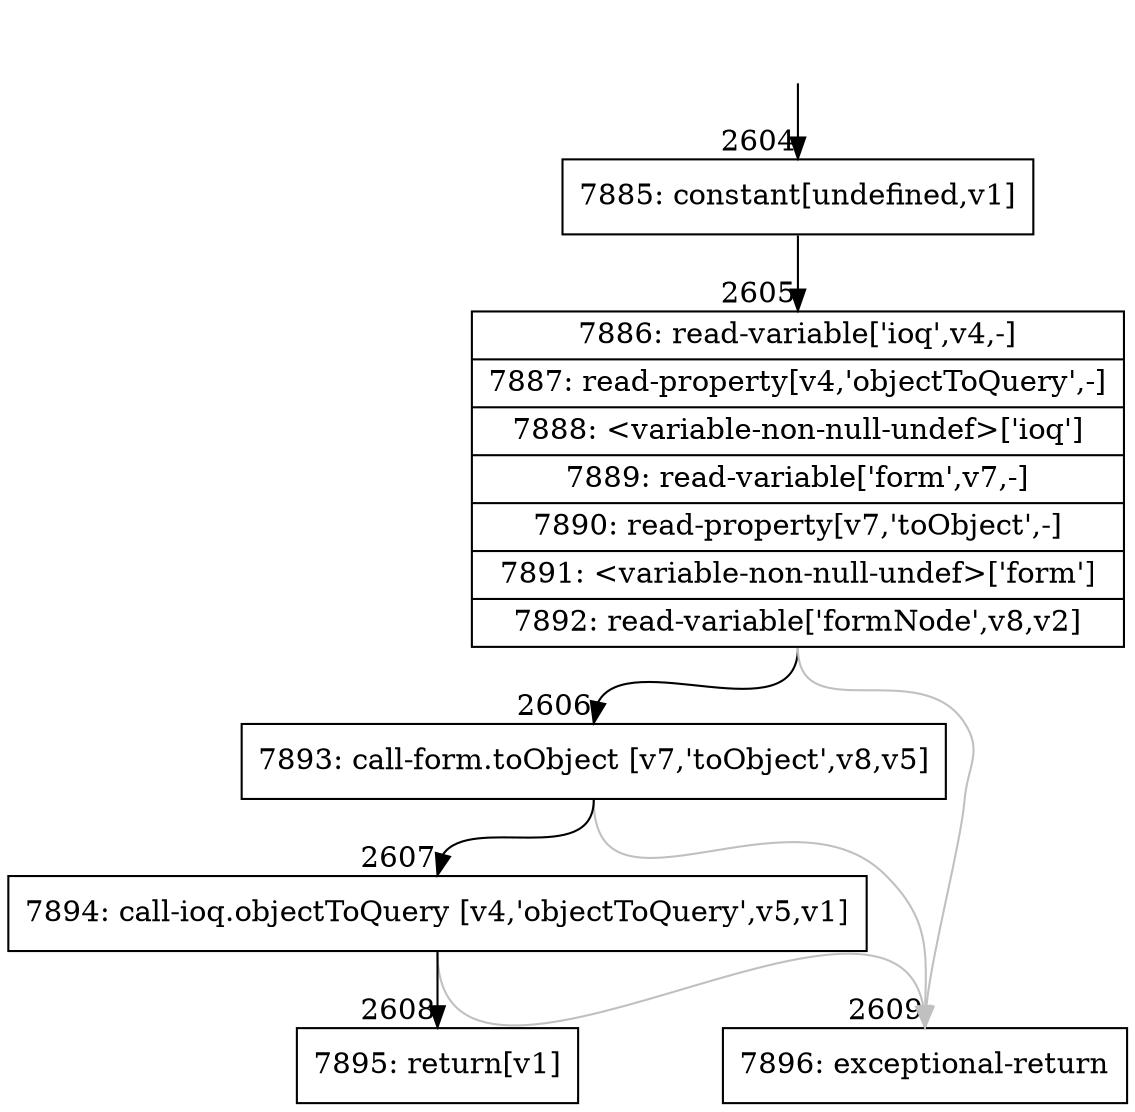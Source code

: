 digraph {
rankdir="TD"
BB_entry152[shape=none,label=""];
BB_entry152 -> BB2604 [tailport=s, headport=n, headlabel="    2604"]
BB2604 [shape=record label="{7885: constant[undefined,v1]}" ] 
BB2604 -> BB2605 [tailport=s, headport=n, headlabel="      2605"]
BB2605 [shape=record label="{7886: read-variable['ioq',v4,-]|7887: read-property[v4,'objectToQuery',-]|7888: \<variable-non-null-undef\>['ioq']|7889: read-variable['form',v7,-]|7890: read-property[v7,'toObject',-]|7891: \<variable-non-null-undef\>['form']|7892: read-variable['formNode',v8,v2]}" ] 
BB2605 -> BB2606 [tailport=s, headport=n, headlabel="      2606"]
BB2605 -> BB2609 [tailport=s, headport=n, color=gray, headlabel="      2609"]
BB2606 [shape=record label="{7893: call-form.toObject [v7,'toObject',v8,v5]}" ] 
BB2606 -> BB2607 [tailport=s, headport=n, headlabel="      2607"]
BB2606 -> BB2609 [tailport=s, headport=n, color=gray]
BB2607 [shape=record label="{7894: call-ioq.objectToQuery [v4,'objectToQuery',v5,v1]}" ] 
BB2607 -> BB2608 [tailport=s, headport=n, headlabel="      2608"]
BB2607 -> BB2609 [tailport=s, headport=n, color=gray]
BB2608 [shape=record label="{7895: return[v1]}" ] 
BB2609 [shape=record label="{7896: exceptional-return}" ] 
//#$~ 2843
}
